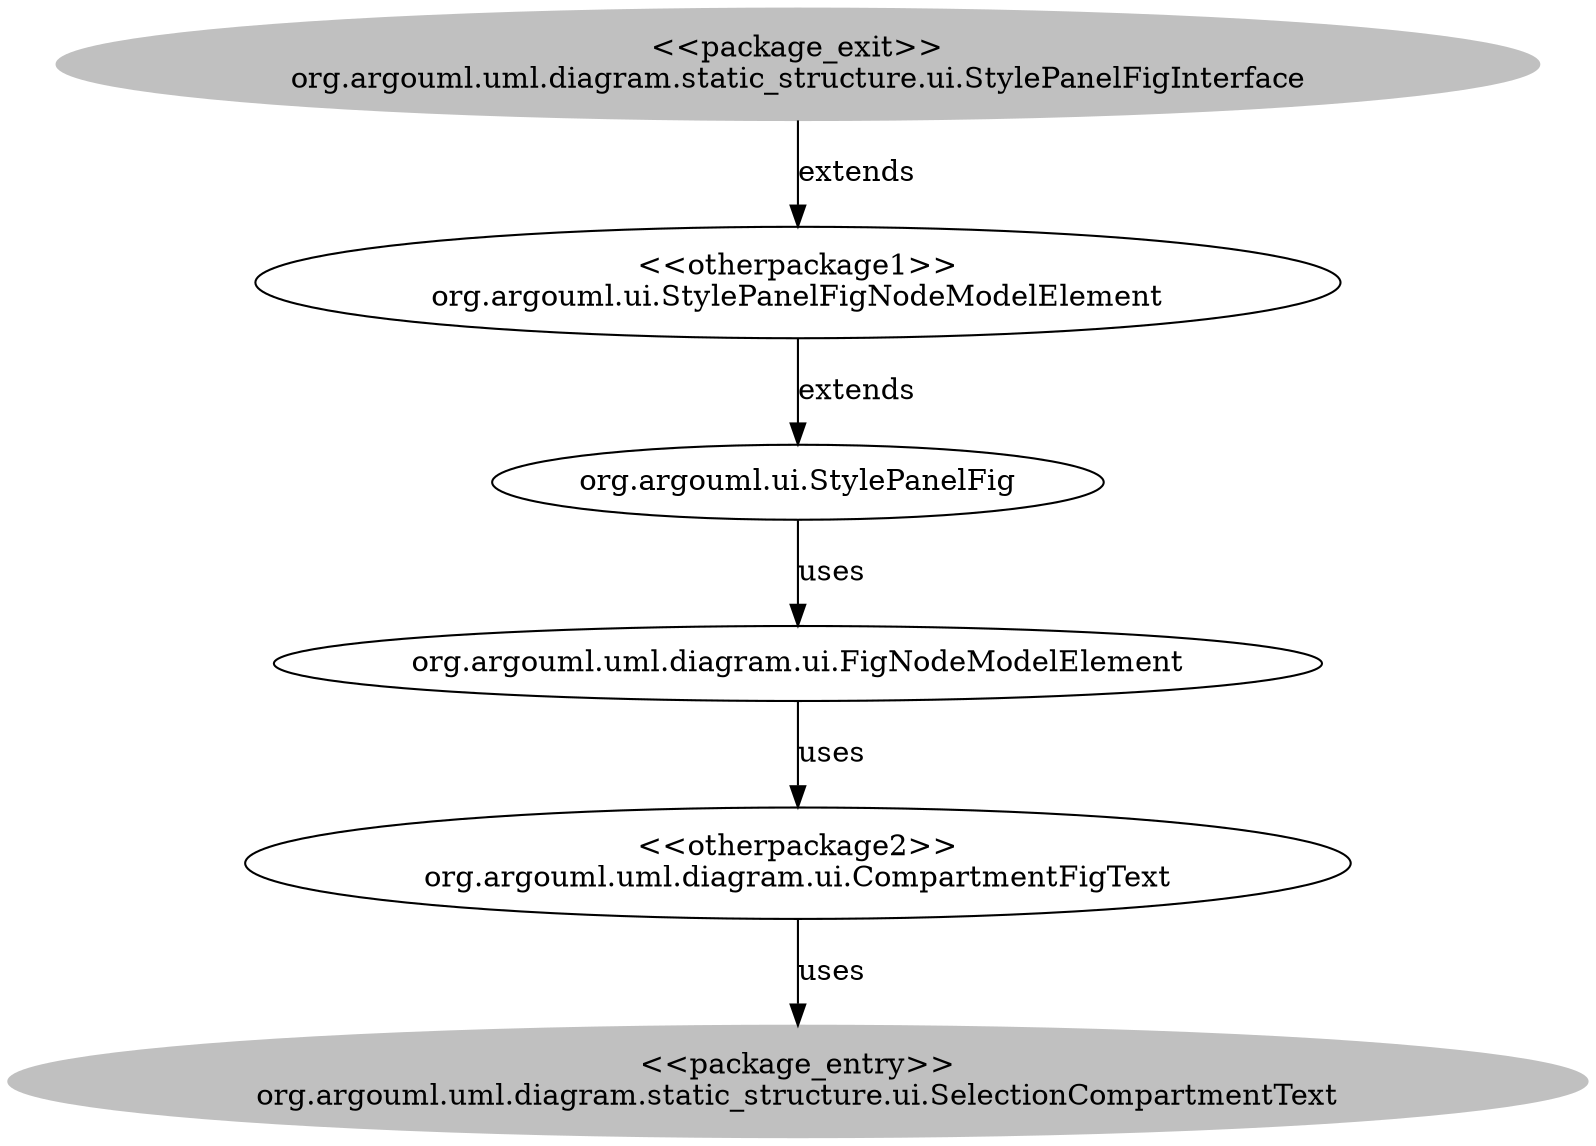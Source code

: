 digraph cd {
	org_argouml_uml_diagram_static_structure_ui_StylePanelFigInterface [label="<<package_exit>>
org.argouml.uml.diagram.static_structure.ui.StylePanelFigInterface",style=filled,color="grey"];
	org_argouml_uml_diagram_static_structure_ui_SelectionCompartmentText [label="<<package_entry>>
org.argouml.uml.diagram.static_structure.ui.SelectionCompartmentText",style=filled,color="grey"];
	org_argouml_ui_StylePanelFigNodeModelElement [label="<<otherpackage1>>
org.argouml.ui.StylePanelFigNodeModelElement"];
	org_argouml_uml_diagram_ui_CompartmentFigText [label="<<otherpackage2>>
org.argouml.uml.diagram.ui.CompartmentFigText"];
	org_argouml_ui_StylePanelFig [label="org.argouml.ui.StylePanelFig"];
	org_argouml_uml_diagram_ui_FigNodeModelElement [label="org.argouml.uml.diagram.ui.FigNodeModelElement"];
	org_argouml_uml_diagram_static_structure_ui_StylePanelFigInterface -> org_argouml_ui_StylePanelFigNodeModelElement [label=extends];
	org_argouml_uml_diagram_ui_CompartmentFigText -> org_argouml_uml_diagram_static_structure_ui_SelectionCompartmentText [label=uses];
	org_argouml_ui_StylePanelFigNodeModelElement -> org_argouml_ui_StylePanelFig [label=extends];
	org_argouml_ui_StylePanelFig -> org_argouml_uml_diagram_ui_FigNodeModelElement [label=uses];
	org_argouml_uml_diagram_ui_FigNodeModelElement -> org_argouml_uml_diagram_ui_CompartmentFigText [label=uses];
}
